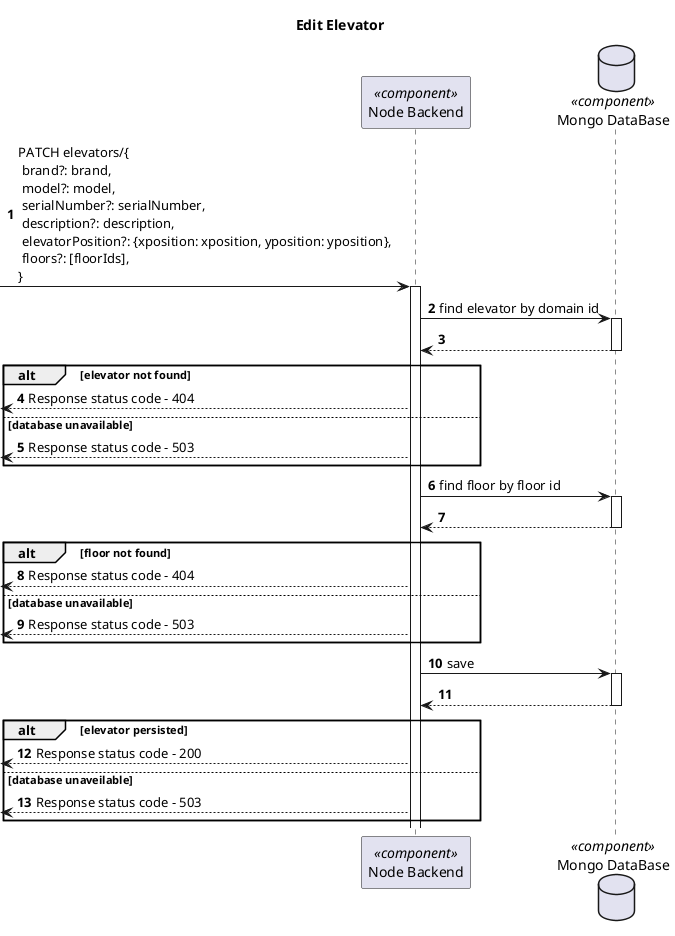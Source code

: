 @startuml Process View - Level 3

autonumber
skinparam packageStyle rect

title Edit Elevator

participant "Node Backend" as BE <<component>>
database "Mongo DataBase" as DB <<component>>

-> BE: PATCH elevators/{\n brand?: brand, \n model?: model,\n serialNumber?: serialNumber,\n description?: description,\n elevatorPosition?: {xposition: xposition, yposition: yposition},\n floors?: [floorIds],\n}

'Find by Domain ID'

activate BE

BE -> DB: find elevator by domain id

activate DB

DB --> BE:

deactivate DB

alt elevator not found

  <-- BE: Response status code - 404

else database unavailable

  <-- BE: Response status code - 503

end

'Find by Floor ID'

activate BE

BE -> DB: find floor by floor id

activate DB

DB --> BE:

deactivate DB

alt floor not found

  <-- BE: Response status code - 404

else database unavailable

  <-- BE: Response status code - 503

end




activate BE

BE -> DB: save

activate DB

DB --> BE:

deactivate DB

alt elevator persisted

  <-- BE: Response status code - 200

else database unaveilable

  <-- BE: Response status code - 503

end

@enduml